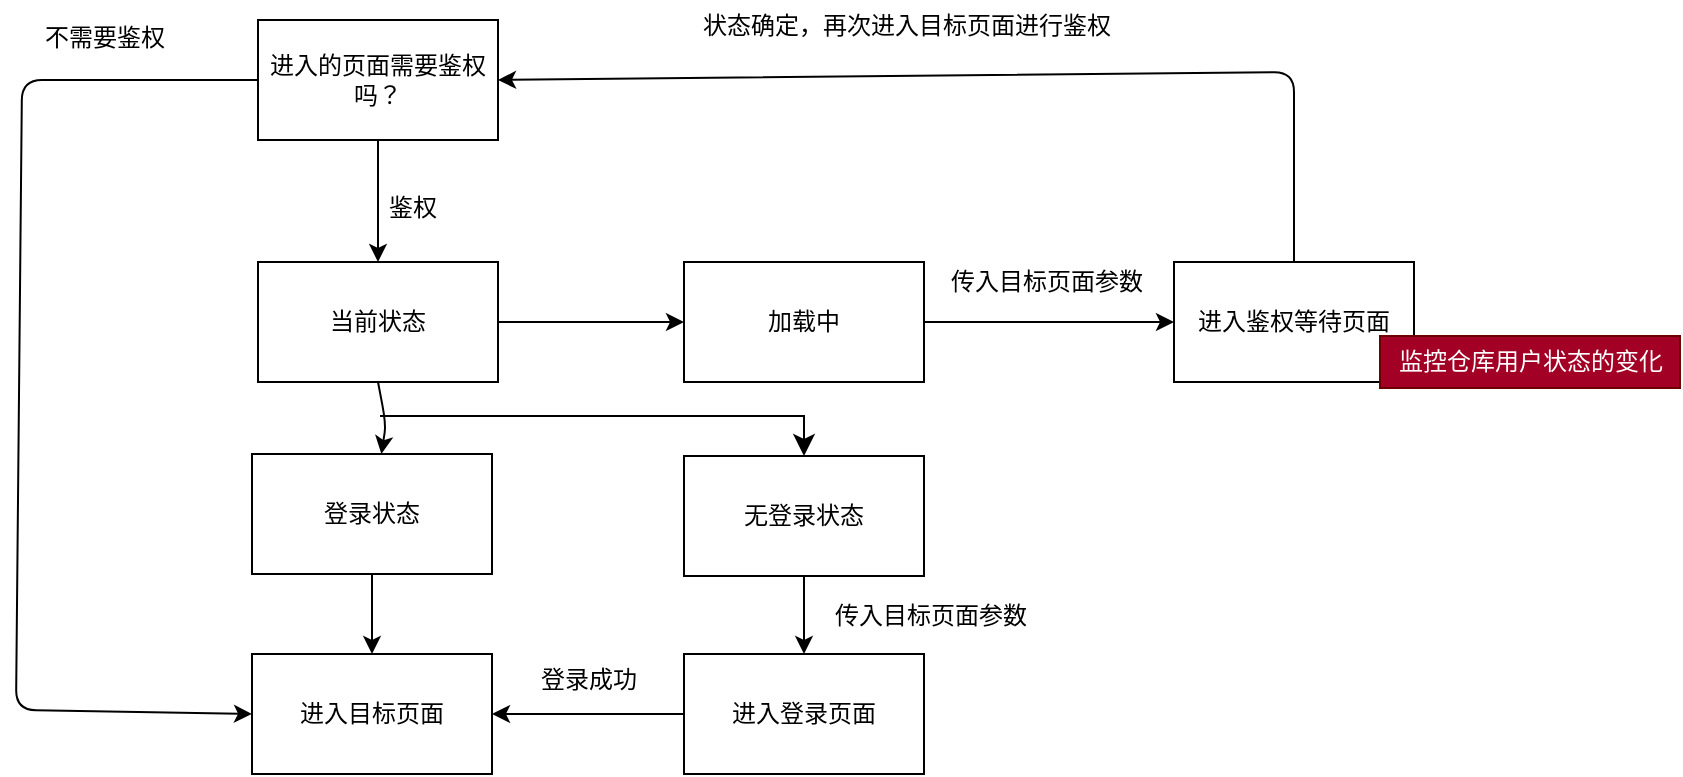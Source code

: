 <mxfile>
    <diagram id="IOTKR_UZg1LXNYTz-aqW" name="第 1 页">
        <mxGraphModel dx="1126" dy="525" grid="0" gridSize="10" guides="1" tooltips="1" connect="1" arrows="1" fold="1" page="0" pageScale="1" pageWidth="827" pageHeight="1169" math="0" shadow="0">
            <root>
                <mxCell id="0"/>
                <mxCell id="1" parent="0"/>
                <mxCell id="4" style="edgeStyle=none;html=1;exitX=0.5;exitY=1;exitDx=0;exitDy=0;entryX=0.5;entryY=0;entryDx=0;entryDy=0;" edge="1" parent="1" source="2" target="3">
                    <mxGeometry relative="1" as="geometry"/>
                </mxCell>
                <mxCell id="7" style="edgeStyle=none;html=1;exitX=0;exitY=0.5;exitDx=0;exitDy=0;entryX=0;entryY=0.5;entryDx=0;entryDy=0;" edge="1" parent="1" source="2" target="6">
                    <mxGeometry relative="1" as="geometry">
                        <mxPoint x="39" y="473" as="targetPoint"/>
                        <Array as="points">
                            <mxPoint x="42" y="120"/>
                            <mxPoint x="39" y="435"/>
                        </Array>
                    </mxGeometry>
                </mxCell>
                <mxCell id="2" value="进入的页面需要鉴权吗？" style="rounded=0;whiteSpace=wrap;html=1;" vertex="1" parent="1">
                    <mxGeometry x="160" y="90" width="120" height="60" as="geometry"/>
                </mxCell>
                <mxCell id="8" style="edgeStyle=none;html=1;exitX=1;exitY=0.5;exitDx=0;exitDy=0;entryX=0;entryY=0.5;entryDx=0;entryDy=0;" edge="1" parent="1" source="3" target="10">
                    <mxGeometry relative="1" as="geometry">
                        <mxPoint x="397" y="241" as="targetPoint"/>
                    </mxGeometry>
                </mxCell>
                <mxCell id="18" style="edgeStyle=none;html=1;exitX=0.5;exitY=1;exitDx=0;exitDy=0;" edge="1" parent="1" source="3" target="17">
                    <mxGeometry relative="1" as="geometry">
                        <Array as="points">
                            <mxPoint x="224" y="292"/>
                        </Array>
                    </mxGeometry>
                </mxCell>
                <mxCell id="3" value="当前状态" style="rounded=0;whiteSpace=wrap;html=1;" vertex="1" parent="1">
                    <mxGeometry x="160" y="211" width="120" height="60" as="geometry"/>
                </mxCell>
                <mxCell id="5" value="鉴权" style="text;html=1;align=center;verticalAlign=middle;resizable=0;points=[];autosize=1;strokeColor=none;fillColor=none;" vertex="1" parent="1">
                    <mxGeometry x="216" y="171" width="42" height="26" as="geometry"/>
                </mxCell>
                <mxCell id="6" value="进入目标页面" style="rounded=0;whiteSpace=wrap;html=1;" vertex="1" parent="1">
                    <mxGeometry x="157" y="407" width="120" height="60" as="geometry"/>
                </mxCell>
                <mxCell id="12" style="edgeStyle=none;html=1;exitX=1;exitY=0.5;exitDx=0;exitDy=0;entryX=0;entryY=0.5;entryDx=0;entryDy=0;" edge="1" parent="1" source="10" target="11">
                    <mxGeometry relative="1" as="geometry"/>
                </mxCell>
                <mxCell id="10" value="加载中" style="rounded=0;whiteSpace=wrap;html=1;" vertex="1" parent="1">
                    <mxGeometry x="373" y="211" width="120" height="60" as="geometry"/>
                </mxCell>
                <mxCell id="15" style="edgeStyle=none;html=1;exitX=0.5;exitY=0;exitDx=0;exitDy=0;entryX=1;entryY=0.5;entryDx=0;entryDy=0;" edge="1" parent="1" source="11" target="2">
                    <mxGeometry relative="1" as="geometry">
                        <mxPoint x="332" y="102" as="targetPoint"/>
                        <Array as="points">
                            <mxPoint x="678" y="116"/>
                        </Array>
                    </mxGeometry>
                </mxCell>
                <mxCell id="11" value="进入鉴权等待页面" style="rounded=0;whiteSpace=wrap;html=1;" vertex="1" parent="1">
                    <mxGeometry x="618" y="211" width="120" height="60" as="geometry"/>
                </mxCell>
                <mxCell id="13" value="传入目标页面参数" style="text;html=1;align=center;verticalAlign=middle;resizable=0;points=[];autosize=1;strokeColor=none;fillColor=none;" vertex="1" parent="1">
                    <mxGeometry x="497" y="208" width="114" height="26" as="geometry"/>
                </mxCell>
                <mxCell id="14" value="监控仓库用户状态的变化" style="text;html=1;align=center;verticalAlign=middle;resizable=0;points=[];autosize=1;strokeColor=#6F0000;fillColor=#a20025;fontColor=#ffffff;" vertex="1" parent="1">
                    <mxGeometry x="721" y="248" width="150" height="26" as="geometry"/>
                </mxCell>
                <mxCell id="16" value="状态确定，再次进入目标页面进行鉴权" style="text;html=1;align=center;verticalAlign=middle;resizable=0;points=[];autosize=1;strokeColor=none;fillColor=none;" vertex="1" parent="1">
                    <mxGeometry x="373" y="80" width="222" height="26" as="geometry"/>
                </mxCell>
                <mxCell id="19" style="edgeStyle=none;html=1;exitX=0.5;exitY=1;exitDx=0;exitDy=0;entryX=0.5;entryY=0;entryDx=0;entryDy=0;" edge="1" parent="1" source="17" target="6">
                    <mxGeometry relative="1" as="geometry"/>
                </mxCell>
                <mxCell id="17" value="登录状态" style="rounded=0;whiteSpace=wrap;html=1;" vertex="1" parent="1">
                    <mxGeometry x="157" y="307" width="120" height="60" as="geometry"/>
                </mxCell>
                <mxCell id="21" style="edgeStyle=none;html=1;exitX=0.5;exitY=1;exitDx=0;exitDy=0;entryX=0.5;entryY=0;entryDx=0;entryDy=0;" edge="1" parent="1" source="20" target="22">
                    <mxGeometry relative="1" as="geometry">
                        <mxPoint x="433" y="408" as="targetPoint"/>
                    </mxGeometry>
                </mxCell>
                <mxCell id="20" value="无登录状态" style="rounded=0;whiteSpace=wrap;html=1;" vertex="1" parent="1">
                    <mxGeometry x="373" y="308" width="120" height="60" as="geometry"/>
                </mxCell>
                <mxCell id="25" style="edgeStyle=none;html=1;exitX=0;exitY=0.5;exitDx=0;exitDy=0;" edge="1" parent="1" source="22" target="6">
                    <mxGeometry relative="1" as="geometry"/>
                </mxCell>
                <mxCell id="22" value="进入登录页面" style="rounded=0;whiteSpace=wrap;html=1;" vertex="1" parent="1">
                    <mxGeometry x="373" y="407" width="120" height="60" as="geometry"/>
                </mxCell>
                <mxCell id="23" value="" style="edgeStyle=segmentEdgeStyle;endArrow=classic;html=1;curved=0;rounded=0;endSize=8;startSize=8;" edge="1" parent="1" target="20">
                    <mxGeometry width="50" height="50" relative="1" as="geometry">
                        <mxPoint x="221" y="288" as="sourcePoint"/>
                        <mxPoint x="511" y="245" as="targetPoint"/>
                    </mxGeometry>
                </mxCell>
                <mxCell id="27" value="登录成功" style="text;html=1;align=center;verticalAlign=middle;resizable=0;points=[];autosize=1;strokeColor=none;fillColor=none;" vertex="1" parent="1">
                    <mxGeometry x="292" y="407" width="66" height="26" as="geometry"/>
                </mxCell>
                <mxCell id="28" value="传入目标页面参数" style="text;html=1;align=center;verticalAlign=middle;resizable=0;points=[];autosize=1;strokeColor=none;fillColor=none;" vertex="1" parent="1">
                    <mxGeometry x="439" y="375" width="114" height="26" as="geometry"/>
                </mxCell>
                <mxCell id="29" value="不需要鉴权" style="text;html=1;align=center;verticalAlign=middle;resizable=0;points=[];autosize=1;strokeColor=none;fillColor=none;" vertex="1" parent="1">
                    <mxGeometry x="44" y="86" width="78" height="26" as="geometry"/>
                </mxCell>
            </root>
        </mxGraphModel>
    </diagram>
</mxfile>